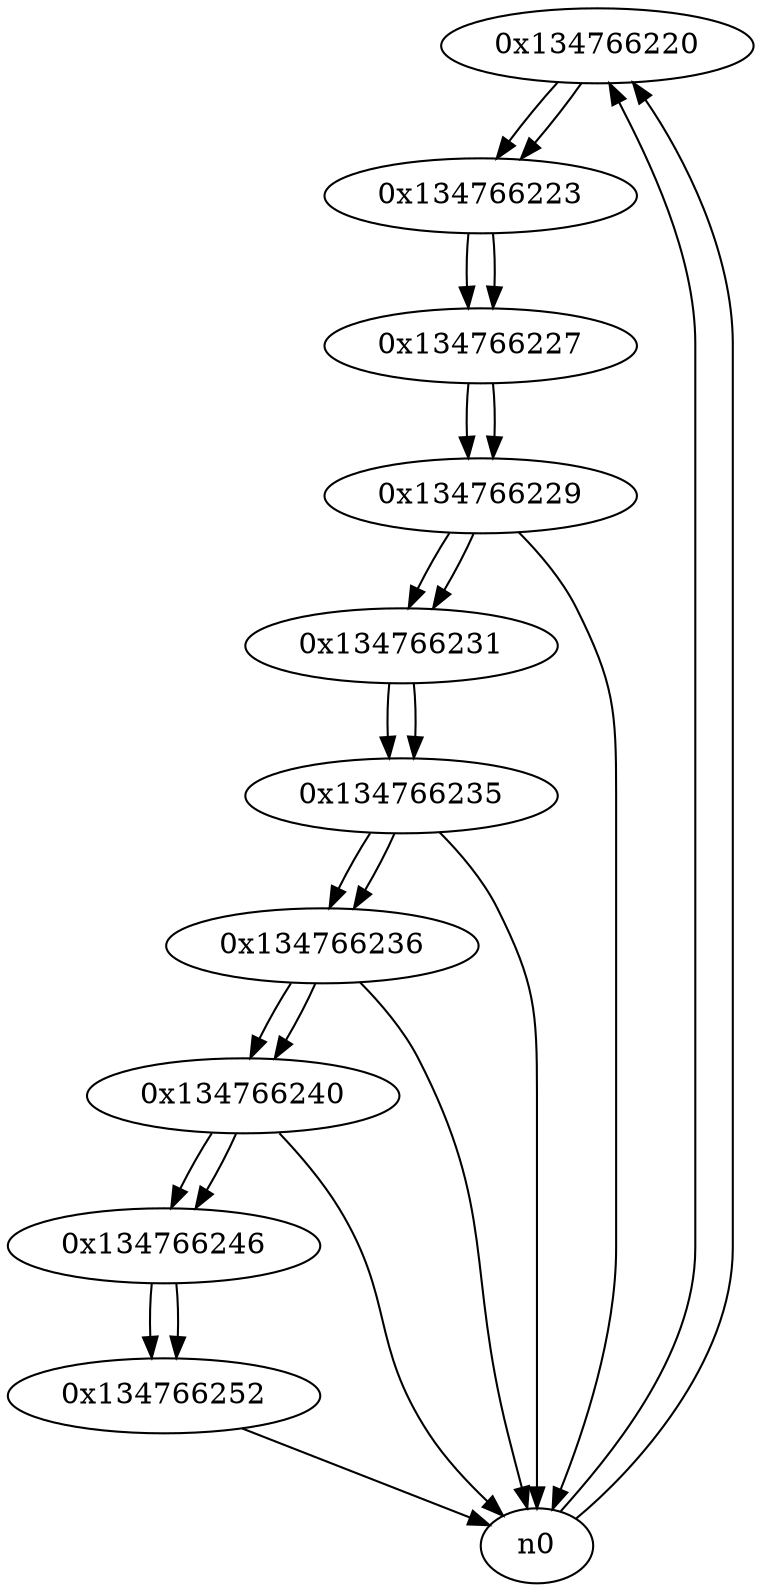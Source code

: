 digraph G{
/* nodes */
  n1 [label="0x134766220"]
  n2 [label="0x134766223"]
  n3 [label="0x134766227"]
  n4 [label="0x134766229"]
  n5 [label="0x134766231"]
  n6 [label="0x134766235"]
  n7 [label="0x134766236"]
  n8 [label="0x134766240"]
  n9 [label="0x134766246"]
  n10 [label="0x134766252"]
/* edges */
n1 -> n2;
n0 -> n1;
n0 -> n1;
n2 -> n3;
n1 -> n2;
n3 -> n4;
n2 -> n3;
n4 -> n5;
n4 -> n0;
n3 -> n4;
n5 -> n6;
n4 -> n5;
n6 -> n7;
n6 -> n0;
n5 -> n6;
n7 -> n8;
n7 -> n0;
n6 -> n7;
n8 -> n9;
n8 -> n0;
n7 -> n8;
n9 -> n10;
n8 -> n9;
n10 -> n0;
n9 -> n10;
}
